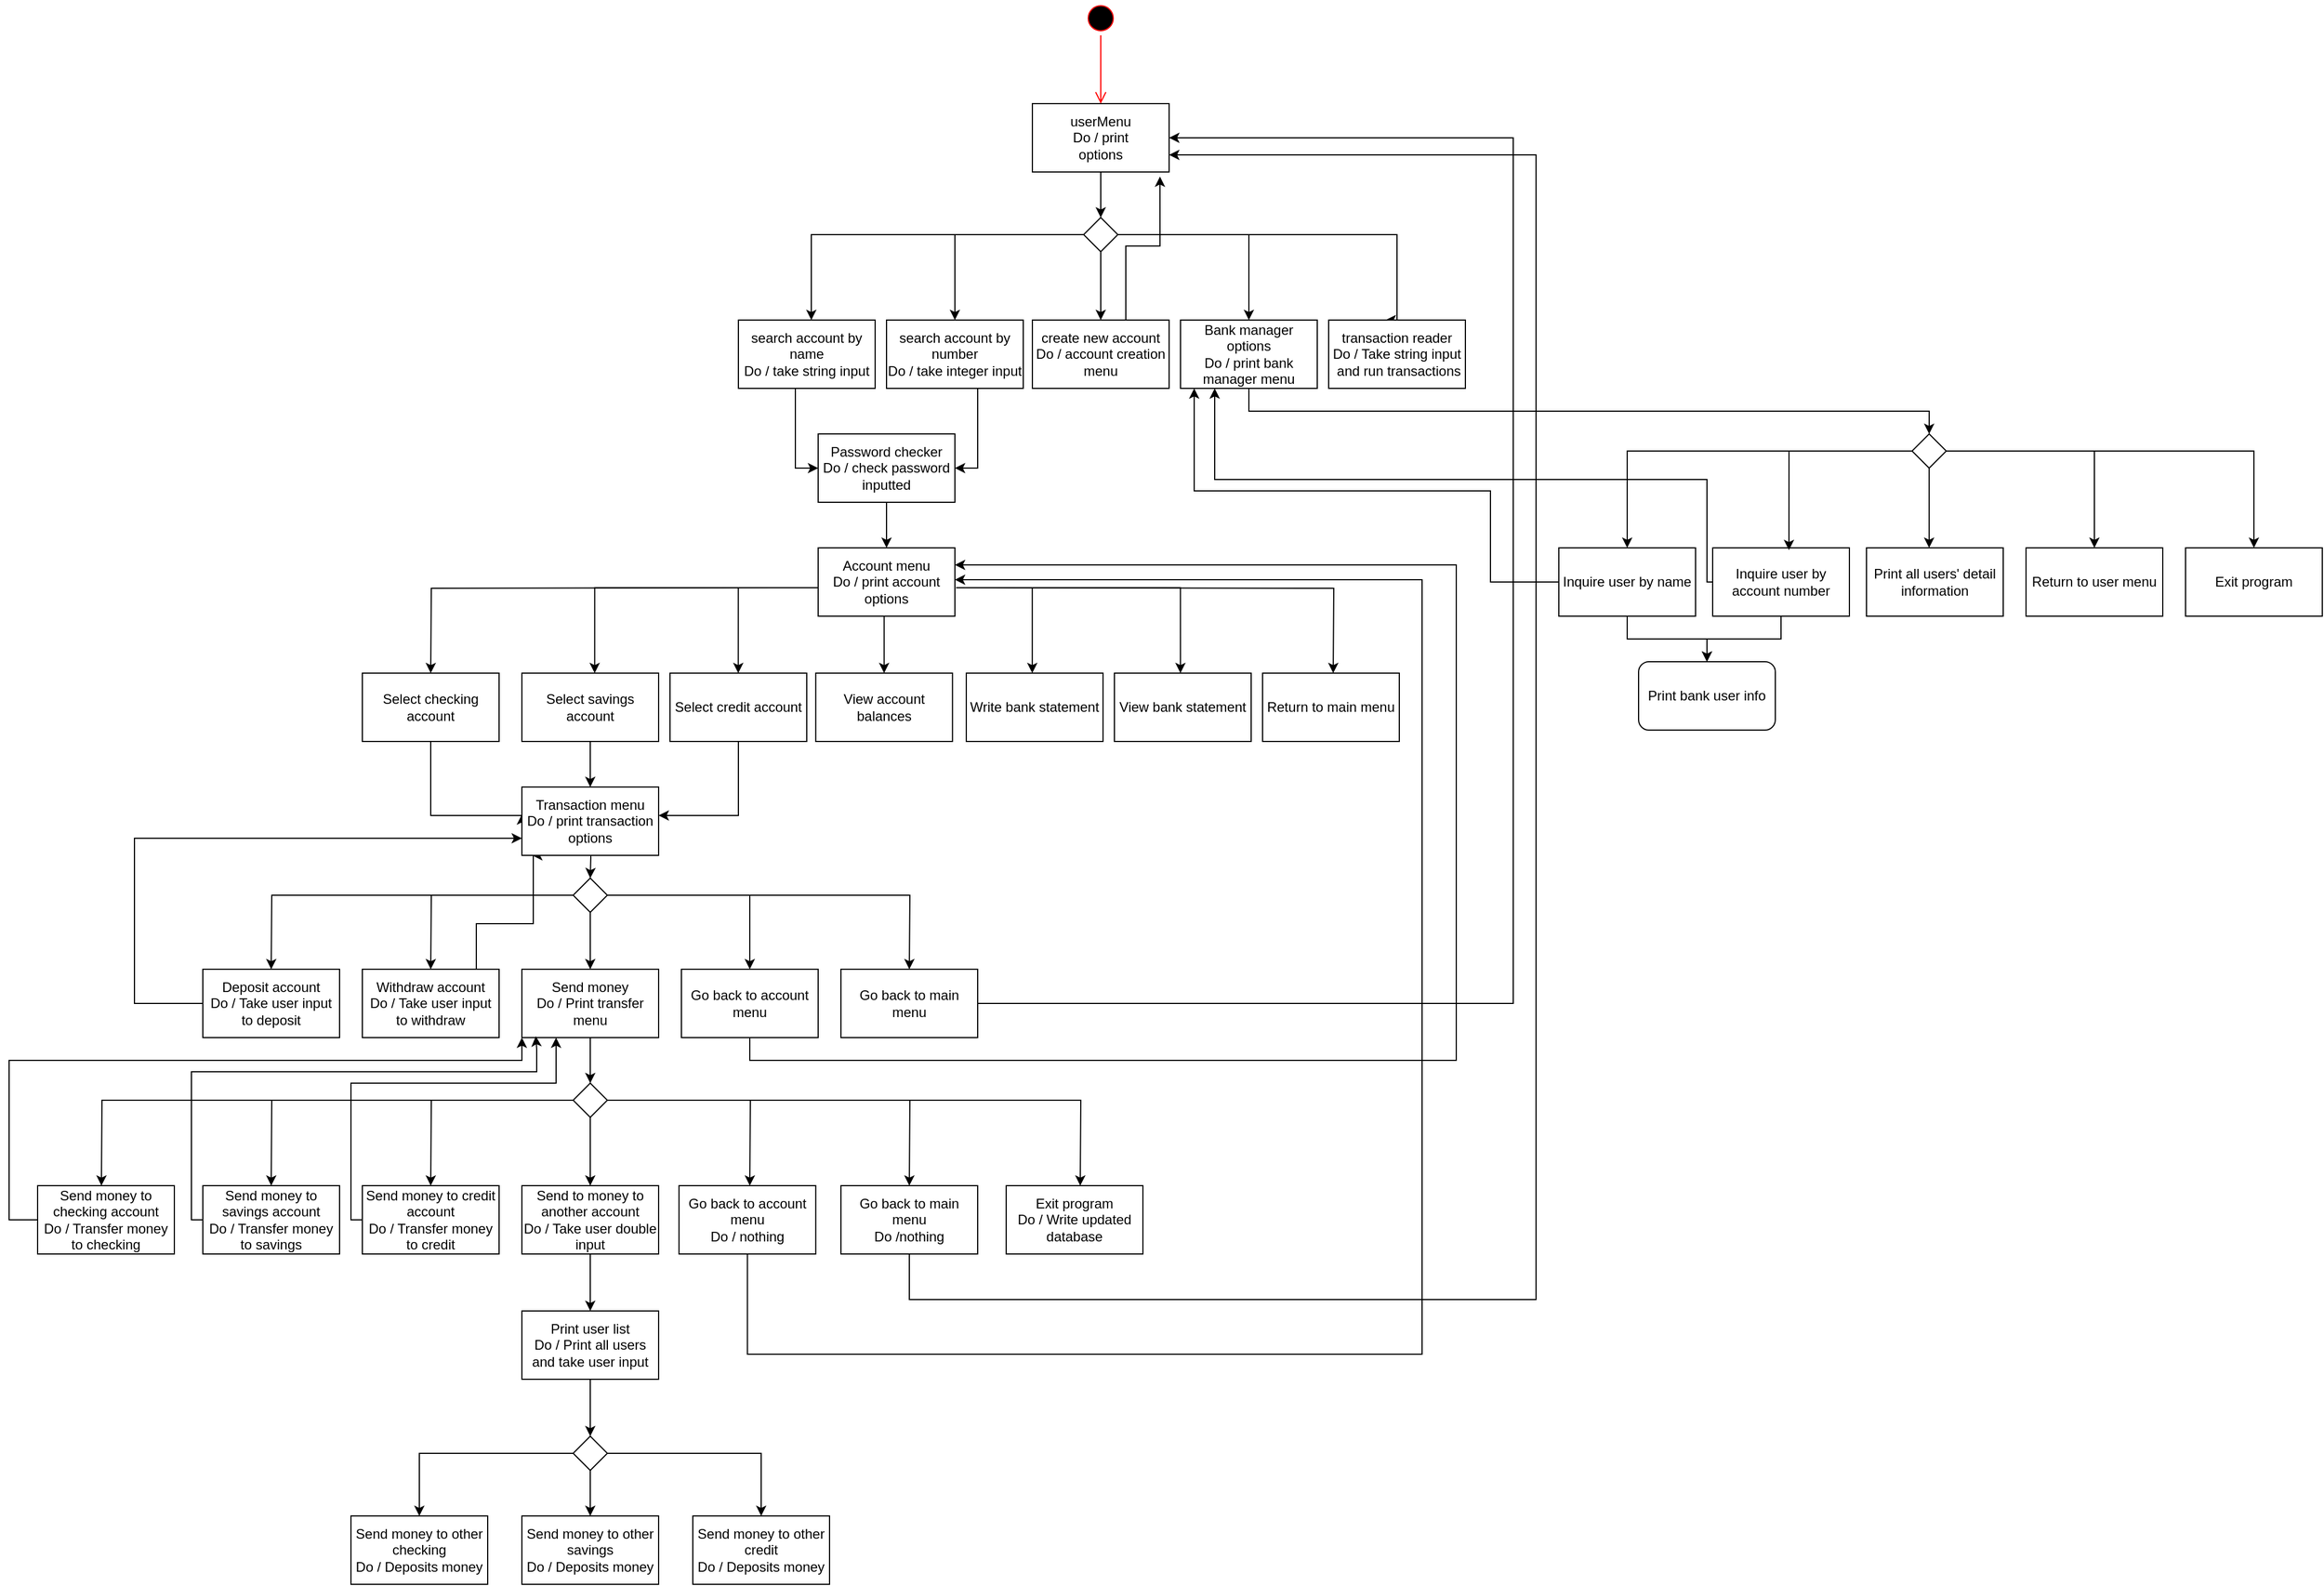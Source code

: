 <mxfile version="13.5.1" type="device"><diagram id="cX1HD_6pwqW_YHeZQJCY" name="Page-1"><mxGraphModel dx="3073" dy="2429" grid="1" gridSize="10" guides="1" tooltips="1" connect="1" arrows="1" fold="1" page="1" pageScale="1" pageWidth="850" pageHeight="1100" math="0" shadow="0"><root><mxCell id="0"/><mxCell id="1" parent="0"/><mxCell id="HVlDCNb6xopbeK3bqv0y-4" style="edgeStyle=orthogonalEdgeStyle;rounded=0;orthogonalLoop=1;jettySize=auto;html=1;" edge="1" parent="1" source="GlajeSC1bGdFFEmdeqAi-1" target="HVlDCNb6xopbeK3bqv0y-5"><mxGeometry relative="1" as="geometry"><mxPoint x="448" y="190" as="targetPoint"/></mxGeometry></mxCell><mxCell id="GlajeSC1bGdFFEmdeqAi-1" value="" style="rounded=0;whiteSpace=wrap;html=1;" parent="1" vertex="1"><mxGeometry x="388" y="80" width="120" height="60" as="geometry"/></mxCell><mxCell id="GlajeSC1bGdFFEmdeqAi-2" value="&lt;div&gt;userMenu&lt;/div&gt;&lt;div&gt;Do / print options&lt;br&gt;&lt;/div&gt;" style="text;html=1;strokeColor=none;fillColor=none;align=center;verticalAlign=middle;whiteSpace=wrap;rounded=0;" parent="1" vertex="1"><mxGeometry x="408" y="100" width="80" height="20" as="geometry"/></mxCell><mxCell id="GlajeSC1bGdFFEmdeqAi-3" value="" style="ellipse;html=1;shape=startState;fillColor=#000000;strokeColor=#ff0000;" parent="1" vertex="1"><mxGeometry x="433" y="-10" width="30" height="30" as="geometry"/></mxCell><mxCell id="GlajeSC1bGdFFEmdeqAi-4" value="" style="edgeStyle=orthogonalEdgeStyle;html=1;verticalAlign=bottom;endArrow=open;endSize=8;strokeColor=#ff0000;" parent="1" source="GlajeSC1bGdFFEmdeqAi-3" edge="1"><mxGeometry relative="1" as="geometry"><mxPoint x="448" y="80" as="targetPoint"/></mxGeometry></mxCell><mxCell id="HVlDCNb6xopbeK3bqv0y-6" style="edgeStyle=orthogonalEdgeStyle;rounded=0;orthogonalLoop=1;jettySize=auto;html=1;" edge="1" parent="1"><mxGeometry relative="1" as="geometry"><mxPoint x="194" y="270" as="targetPoint"/><mxPoint x="429" y="195" as="sourcePoint"/><Array as="points"><mxPoint x="194" y="195"/></Array></mxGeometry></mxCell><mxCell id="HVlDCNb6xopbeK3bqv0y-7" style="edgeStyle=orthogonalEdgeStyle;rounded=0;orthogonalLoop=1;jettySize=auto;html=1;entryX=0.417;entryY=0;entryDx=0;entryDy=0;entryPerimeter=0;" edge="1" parent="1" source="HVlDCNb6xopbeK3bqv0y-5" target="HVlDCNb6xopbeK3bqv0y-16"><mxGeometry relative="1" as="geometry"><mxPoint x="658" y="270" as="targetPoint"/><Array as="points"><mxPoint x="708" y="195"/></Array></mxGeometry></mxCell><mxCell id="HVlDCNb6xopbeK3bqv0y-8" style="edgeStyle=orthogonalEdgeStyle;rounded=0;orthogonalLoop=1;jettySize=auto;html=1;entryX=0.5;entryY=0;entryDx=0;entryDy=0;" edge="1" parent="1" source="HVlDCNb6xopbeK3bqv0y-5" target="HVlDCNb6xopbeK3bqv0y-14"><mxGeometry relative="1" as="geometry"><mxPoint x="448" y="280" as="targetPoint"/></mxGeometry></mxCell><mxCell id="HVlDCNb6xopbeK3bqv0y-9" style="edgeStyle=orthogonalEdgeStyle;rounded=0;orthogonalLoop=1;jettySize=auto;html=1;" edge="1" parent="1" source="HVlDCNb6xopbeK3bqv0y-5"><mxGeometry relative="1" as="geometry"><mxPoint x="578" y="270" as="targetPoint"/><Array as="points"><mxPoint x="578" y="195"/><mxPoint x="578" y="270"/></Array></mxGeometry></mxCell><mxCell id="HVlDCNb6xopbeK3bqv0y-10" style="edgeStyle=orthogonalEdgeStyle;rounded=0;orthogonalLoop=1;jettySize=auto;html=1;" edge="1" parent="1"><mxGeometry relative="1" as="geometry"><mxPoint x="320" y="270" as="targetPoint"/><mxPoint x="435" y="195" as="sourcePoint"/><Array as="points"><mxPoint x="320" y="195"/></Array></mxGeometry></mxCell><mxCell id="HVlDCNb6xopbeK3bqv0y-5" value="" style="rhombus;whiteSpace=wrap;html=1;" vertex="1" parent="1"><mxGeometry x="433" y="180" width="30" height="30" as="geometry"/></mxCell><mxCell id="HVlDCNb6xopbeK3bqv0y-19" style="edgeStyle=orthogonalEdgeStyle;rounded=0;orthogonalLoop=1;jettySize=auto;html=1;entryX=0;entryY=0.5;entryDx=0;entryDy=0;" edge="1" parent="1" source="HVlDCNb6xopbeK3bqv0y-11" target="HVlDCNb6xopbeK3bqv0y-18"><mxGeometry relative="1" as="geometry"><Array as="points"><mxPoint x="180" y="400"/></Array></mxGeometry></mxCell><mxCell id="HVlDCNb6xopbeK3bqv0y-11" value="&lt;div&gt;search account by name&lt;/div&gt;&lt;div&gt;Do / take string input&lt;br&gt;&lt;/div&gt;" style="rounded=0;whiteSpace=wrap;html=1;" vertex="1" parent="1"><mxGeometry x="130" y="270" width="120" height="60" as="geometry"/></mxCell><mxCell id="HVlDCNb6xopbeK3bqv0y-20" style="edgeStyle=orthogonalEdgeStyle;rounded=0;orthogonalLoop=1;jettySize=auto;html=1;entryX=1;entryY=0.5;entryDx=0;entryDy=0;" edge="1" parent="1" source="HVlDCNb6xopbeK3bqv0y-13" target="HVlDCNb6xopbeK3bqv0y-18"><mxGeometry relative="1" as="geometry"><Array as="points"><mxPoint x="340" y="400"/></Array></mxGeometry></mxCell><mxCell id="HVlDCNb6xopbeK3bqv0y-13" value="&lt;div&gt;search account by number &lt;br&gt;&lt;/div&gt;&lt;div&gt;Do / take integer input&lt;br&gt;&lt;/div&gt;" style="rounded=0;whiteSpace=wrap;html=1;" vertex="1" parent="1"><mxGeometry x="260" y="270" width="120" height="60" as="geometry"/></mxCell><mxCell id="HVlDCNb6xopbeK3bqv0y-105" style="edgeStyle=orthogonalEdgeStyle;rounded=0;orthogonalLoop=1;jettySize=auto;html=1;entryX=0.933;entryY=1.067;entryDx=0;entryDy=0;entryPerimeter=0;" edge="1" parent="1" source="HVlDCNb6xopbeK3bqv0y-14" target="GlajeSC1bGdFFEmdeqAi-1"><mxGeometry relative="1" as="geometry"><Array as="points"><mxPoint x="470" y="205"/><mxPoint x="500" y="205"/></Array></mxGeometry></mxCell><mxCell id="HVlDCNb6xopbeK3bqv0y-14" value="&lt;div&gt;create new account &lt;br&gt;&lt;/div&gt;&lt;div&gt;Do / account creation menu&lt;br&gt;&lt;/div&gt;" style="rounded=0;whiteSpace=wrap;html=1;" vertex="1" parent="1"><mxGeometry x="388" y="270" width="120" height="60" as="geometry"/></mxCell><mxCell id="HVlDCNb6xopbeK3bqv0y-108" style="edgeStyle=orthogonalEdgeStyle;rounded=0;orthogonalLoop=1;jettySize=auto;html=1;entryX=0.5;entryY=0;entryDx=0;entryDy=0;" edge="1" parent="1" source="HVlDCNb6xopbeK3bqv0y-15" target="HVlDCNb6xopbeK3bqv0y-106"><mxGeometry relative="1" as="geometry"><Array as="points"><mxPoint x="578" y="350"/><mxPoint x="1175" y="350"/></Array></mxGeometry></mxCell><mxCell id="HVlDCNb6xopbeK3bqv0y-15" value="&lt;div&gt;Bank manager options &lt;br&gt;&lt;/div&gt;&lt;div&gt;Do / print bank manager menu&lt;br&gt;&lt;/div&gt;" style="rounded=0;whiteSpace=wrap;html=1;" vertex="1" parent="1"><mxGeometry x="518" y="270" width="120" height="60" as="geometry"/></mxCell><mxCell id="HVlDCNb6xopbeK3bqv0y-16" value="&lt;div&gt;transaction reader&lt;/div&gt;&lt;div&gt;Do / Take string input&lt;br&gt;&lt;/div&gt;&amp;nbsp;and run transactions" style="rounded=0;whiteSpace=wrap;html=1;" vertex="1" parent="1"><mxGeometry x="648" y="270" width="120" height="60" as="geometry"/></mxCell><mxCell id="HVlDCNb6xopbeK3bqv0y-23" style="edgeStyle=orthogonalEdgeStyle;rounded=0;orthogonalLoop=1;jettySize=auto;html=1;" edge="1" parent="1" source="HVlDCNb6xopbeK3bqv0y-18"><mxGeometry relative="1" as="geometry"><mxPoint x="260" y="470" as="targetPoint"/></mxGeometry></mxCell><mxCell id="HVlDCNb6xopbeK3bqv0y-18" value="&lt;div&gt;Password checker&lt;/div&gt;&lt;div&gt;Do / check password inputted &lt;br&gt;&lt;/div&gt;" style="rounded=0;whiteSpace=wrap;html=1;" vertex="1" parent="1"><mxGeometry x="200" y="370" width="120" height="60" as="geometry"/></mxCell><mxCell id="HVlDCNb6xopbeK3bqv0y-24" style="edgeStyle=orthogonalEdgeStyle;rounded=0;orthogonalLoop=1;jettySize=auto;html=1;" edge="1" parent="1"><mxGeometry relative="1" as="geometry"><mxPoint x="3.88" y="580" as="targetPoint"/><mxPoint x="160" y="505" as="sourcePoint"/><Array as="points"><mxPoint x="3.88" y="505"/></Array></mxGeometry></mxCell><mxCell id="HVlDCNb6xopbeK3bqv0y-25" style="edgeStyle=orthogonalEdgeStyle;rounded=0;orthogonalLoop=1;jettySize=auto;html=1;entryX=0.417;entryY=0;entryDx=0;entryDy=0;entryPerimeter=0;" edge="1" parent="1"><mxGeometry relative="1" as="geometry"><mxPoint x="517.939" y="580" as="targetPoint"/><mxPoint x="330" y="505" as="sourcePoint"/><Array as="points"><mxPoint x="517.88" y="505"/></Array></mxGeometry></mxCell><mxCell id="HVlDCNb6xopbeK3bqv0y-26" style="edgeStyle=orthogonalEdgeStyle;rounded=0;orthogonalLoop=1;jettySize=auto;html=1;entryX=0.5;entryY=0;entryDx=0;entryDy=0;" edge="1" parent="1"><mxGeometry relative="1" as="geometry"><mxPoint x="257.88" y="580" as="targetPoint"/><mxPoint x="257.88" y="520" as="sourcePoint"/></mxGeometry></mxCell><mxCell id="HVlDCNb6xopbeK3bqv0y-27" style="edgeStyle=orthogonalEdgeStyle;rounded=0;orthogonalLoop=1;jettySize=auto;html=1;" edge="1" parent="1"><mxGeometry relative="1" as="geometry"><mxPoint x="387.88" y="580" as="targetPoint"/><mxPoint x="330" y="505" as="sourcePoint"/><Array as="points"><mxPoint x="387.88" y="505"/><mxPoint x="387.88" y="580"/></Array></mxGeometry></mxCell><mxCell id="HVlDCNb6xopbeK3bqv0y-28" style="edgeStyle=orthogonalEdgeStyle;rounded=0;orthogonalLoop=1;jettySize=auto;html=1;" edge="1" parent="1" source="HVlDCNb6xopbeK3bqv0y-89"><mxGeometry relative="1" as="geometry"><mxPoint x="129.88" y="580" as="targetPoint"/><mxPoint x="170" y="505" as="sourcePoint"/><Array as="points"><mxPoint x="130" y="505"/></Array></mxGeometry></mxCell><mxCell id="HVlDCNb6xopbeK3bqv0y-31" style="edgeStyle=orthogonalEdgeStyle;rounded=0;orthogonalLoop=1;jettySize=auto;html=1;" edge="1" parent="1"><mxGeometry relative="1" as="geometry"><mxPoint x="-140" y="580" as="targetPoint"/><mxPoint x="160" y="505" as="sourcePoint"/></mxGeometry></mxCell><mxCell id="HVlDCNb6xopbeK3bqv0y-32" style="edgeStyle=orthogonalEdgeStyle;rounded=0;orthogonalLoop=1;jettySize=auto;html=1;" edge="1" parent="1"><mxGeometry relative="1" as="geometry"><mxPoint x="652" y="580" as="targetPoint"/><mxPoint x="321" y="505" as="sourcePoint"/></mxGeometry></mxCell><mxCell id="HVlDCNb6xopbeK3bqv0y-43" style="edgeStyle=orthogonalEdgeStyle;rounded=0;orthogonalLoop=1;jettySize=auto;html=1;" edge="1" parent="1" source="HVlDCNb6xopbeK3bqv0y-33"><mxGeometry relative="1" as="geometry"><mxPoint x="-60" y="704" as="targetPoint"/><Array as="points"><mxPoint x="-140" y="705"/></Array></mxGeometry></mxCell><mxCell id="HVlDCNb6xopbeK3bqv0y-33" value="Select checking account " style="rounded=0;whiteSpace=wrap;html=1;" vertex="1" parent="1"><mxGeometry x="-200" y="580" width="120" height="60" as="geometry"/></mxCell><mxCell id="HVlDCNb6xopbeK3bqv0y-42" style="edgeStyle=orthogonalEdgeStyle;rounded=0;orthogonalLoop=1;jettySize=auto;html=1;entryX=0.5;entryY=0;entryDx=0;entryDy=0;" edge="1" parent="1" source="HVlDCNb6xopbeK3bqv0y-34" target="HVlDCNb6xopbeK3bqv0y-94"><mxGeometry relative="1" as="geometry"><mxPoint y="670" as="targetPoint"/></mxGeometry></mxCell><mxCell id="HVlDCNb6xopbeK3bqv0y-34" value="Select savings account" style="rounded=0;whiteSpace=wrap;html=1;" vertex="1" parent="1"><mxGeometry x="-60" y="580" width="120" height="60" as="geometry"/></mxCell><mxCell id="HVlDCNb6xopbeK3bqv0y-44" style="edgeStyle=orthogonalEdgeStyle;rounded=0;orthogonalLoop=1;jettySize=auto;html=1;" edge="1" parent="1" source="HVlDCNb6xopbeK3bqv0y-35" target="HVlDCNb6xopbeK3bqv0y-94"><mxGeometry relative="1" as="geometry"><mxPoint x="70" y="705" as="targetPoint"/><Array as="points"><mxPoint x="130" y="705"/></Array></mxGeometry></mxCell><mxCell id="HVlDCNb6xopbeK3bqv0y-35" value="Select credit account" style="rounded=0;whiteSpace=wrap;html=1;" vertex="1" parent="1"><mxGeometry x="70" y="580" width="120" height="60" as="geometry"/></mxCell><mxCell id="HVlDCNb6xopbeK3bqv0y-36" value="View account balances" style="rounded=0;whiteSpace=wrap;html=1;" vertex="1" parent="1"><mxGeometry x="197.88" y="580" width="120" height="60" as="geometry"/></mxCell><mxCell id="HVlDCNb6xopbeK3bqv0y-37" value="Write bank statement" style="rounded=0;whiteSpace=wrap;html=1;" vertex="1" parent="1"><mxGeometry x="330" y="580" width="120" height="60" as="geometry"/></mxCell><mxCell id="HVlDCNb6xopbeK3bqv0y-38" value="View bank statement" style="rounded=0;whiteSpace=wrap;html=1;" vertex="1" parent="1"><mxGeometry x="460" y="580" width="120" height="60" as="geometry"/></mxCell><mxCell id="HVlDCNb6xopbeK3bqv0y-39" value="Return to main menu" style="rounded=0;whiteSpace=wrap;html=1;" vertex="1" parent="1"><mxGeometry x="590" y="580" width="120" height="60" as="geometry"/></mxCell><mxCell id="HVlDCNb6xopbeK3bqv0y-46" style="edgeStyle=orthogonalEdgeStyle;rounded=0;orthogonalLoop=1;jettySize=auto;html=1;" edge="1" parent="1" target="HVlDCNb6xopbeK3bqv0y-45"><mxGeometry relative="1" as="geometry"><mxPoint y="720" as="sourcePoint"/></mxGeometry></mxCell><mxCell id="HVlDCNb6xopbeK3bqv0y-47" style="edgeStyle=orthogonalEdgeStyle;rounded=0;orthogonalLoop=1;jettySize=auto;html=1;" edge="1" parent="1" source="HVlDCNb6xopbeK3bqv0y-45"><mxGeometry relative="1" as="geometry"><mxPoint y="840" as="targetPoint"/></mxGeometry></mxCell><mxCell id="HVlDCNb6xopbeK3bqv0y-48" style="edgeStyle=orthogonalEdgeStyle;rounded=0;orthogonalLoop=1;jettySize=auto;html=1;" edge="1" parent="1" source="HVlDCNb6xopbeK3bqv0y-45"><mxGeometry relative="1" as="geometry"><mxPoint x="-140" y="840" as="targetPoint"/></mxGeometry></mxCell><mxCell id="HVlDCNb6xopbeK3bqv0y-49" style="edgeStyle=orthogonalEdgeStyle;rounded=0;orthogonalLoop=1;jettySize=auto;html=1;" edge="1" parent="1" source="HVlDCNb6xopbeK3bqv0y-45"><mxGeometry relative="1" as="geometry"><mxPoint x="140" y="840" as="targetPoint"/><Array as="points"><mxPoint x="140" y="775"/><mxPoint x="140" y="840"/></Array></mxGeometry></mxCell><mxCell id="HVlDCNb6xopbeK3bqv0y-50" style="edgeStyle=orthogonalEdgeStyle;rounded=0;orthogonalLoop=1;jettySize=auto;html=1;" edge="1" parent="1" source="HVlDCNb6xopbeK3bqv0y-45"><mxGeometry relative="1" as="geometry"><mxPoint x="-280" y="840" as="targetPoint"/></mxGeometry></mxCell><mxCell id="HVlDCNb6xopbeK3bqv0y-51" style="edgeStyle=orthogonalEdgeStyle;rounded=0;orthogonalLoop=1;jettySize=auto;html=1;" edge="1" parent="1" source="HVlDCNb6xopbeK3bqv0y-45"><mxGeometry relative="1" as="geometry"><mxPoint x="280" y="840" as="targetPoint"/></mxGeometry></mxCell><mxCell id="HVlDCNb6xopbeK3bqv0y-45" value="" style="rhombus;whiteSpace=wrap;html=1;" vertex="1" parent="1"><mxGeometry x="-15" y="760" width="30" height="30" as="geometry"/></mxCell><mxCell id="HVlDCNb6xopbeK3bqv0y-98" style="edgeStyle=orthogonalEdgeStyle;rounded=0;orthogonalLoop=1;jettySize=auto;html=1;entryX=0;entryY=0.75;entryDx=0;entryDy=0;" edge="1" parent="1" source="HVlDCNb6xopbeK3bqv0y-52" target="HVlDCNb6xopbeK3bqv0y-94"><mxGeometry relative="1" as="geometry"><Array as="points"><mxPoint x="-400" y="870"/><mxPoint x="-400" y="725"/></Array></mxGeometry></mxCell><mxCell id="HVlDCNb6xopbeK3bqv0y-52" value="&lt;div&gt;Deposit account&lt;/div&gt;&lt;div&gt;Do / Take user input to deposit&lt;br&gt;&lt;/div&gt;" style="rounded=0;whiteSpace=wrap;html=1;" vertex="1" parent="1"><mxGeometry x="-340" y="840" width="120" height="60" as="geometry"/></mxCell><mxCell id="HVlDCNb6xopbeK3bqv0y-99" style="edgeStyle=orthogonalEdgeStyle;rounded=0;orthogonalLoop=1;jettySize=auto;html=1;entryX=0.075;entryY=1;entryDx=0;entryDy=0;entryPerimeter=0;" edge="1" parent="1" source="HVlDCNb6xopbeK3bqv0y-53" target="HVlDCNb6xopbeK3bqv0y-94"><mxGeometry relative="1" as="geometry"><Array as="points"><mxPoint x="-100" y="800"/><mxPoint x="-50" y="800"/></Array></mxGeometry></mxCell><mxCell id="HVlDCNb6xopbeK3bqv0y-53" value="&lt;div&gt;Withdraw account&lt;/div&gt;&lt;div&gt;Do / Take user input to withdraw&lt;br&gt;&lt;/div&gt;" style="rounded=0;whiteSpace=wrap;html=1;" vertex="1" parent="1"><mxGeometry x="-200" y="840" width="120" height="60" as="geometry"/></mxCell><mxCell id="HVlDCNb6xopbeK3bqv0y-59" style="edgeStyle=orthogonalEdgeStyle;rounded=0;orthogonalLoop=1;jettySize=auto;html=1;entryX=0.5;entryY=0;entryDx=0;entryDy=0;" edge="1" parent="1" source="HVlDCNb6xopbeK3bqv0y-54" target="HVlDCNb6xopbeK3bqv0y-57"><mxGeometry relative="1" as="geometry"/></mxCell><mxCell id="HVlDCNb6xopbeK3bqv0y-54" value="&lt;div&gt;Send money&lt;/div&gt;&lt;div&gt;Do / Print transfer menu&lt;br&gt;&lt;/div&gt;" style="rounded=0;whiteSpace=wrap;html=1;" vertex="1" parent="1"><mxGeometry x="-60" y="840" width="120" height="60" as="geometry"/></mxCell><mxCell id="HVlDCNb6xopbeK3bqv0y-96" style="edgeStyle=orthogonalEdgeStyle;rounded=0;orthogonalLoop=1;jettySize=auto;html=1;entryX=1;entryY=0.25;entryDx=0;entryDy=0;" edge="1" parent="1" source="HVlDCNb6xopbeK3bqv0y-55" target="HVlDCNb6xopbeK3bqv0y-89"><mxGeometry relative="1" as="geometry"><Array as="points"><mxPoint x="140" y="920"/><mxPoint x="760" y="920"/><mxPoint x="760" y="485"/></Array></mxGeometry></mxCell><mxCell id="HVlDCNb6xopbeK3bqv0y-55" value="Go back to account menu" style="rounded=0;whiteSpace=wrap;html=1;" vertex="1" parent="1"><mxGeometry x="80" y="840" width="120" height="60" as="geometry"/></mxCell><mxCell id="HVlDCNb6xopbeK3bqv0y-97" style="edgeStyle=orthogonalEdgeStyle;rounded=0;orthogonalLoop=1;jettySize=auto;html=1;entryX=1;entryY=0.5;entryDx=0;entryDy=0;" edge="1" parent="1" source="HVlDCNb6xopbeK3bqv0y-56" target="GlajeSC1bGdFFEmdeqAi-1"><mxGeometry relative="1" as="geometry"><mxPoint x="820" y="78" as="targetPoint"/><Array as="points"><mxPoint x="810" y="870"/><mxPoint x="810" y="110"/></Array></mxGeometry></mxCell><mxCell id="HVlDCNb6xopbeK3bqv0y-56" value="Go back to main menu " style="rounded=0;whiteSpace=wrap;html=1;" vertex="1" parent="1"><mxGeometry x="220" y="840" width="120" height="60" as="geometry"/></mxCell><mxCell id="HVlDCNb6xopbeK3bqv0y-60" style="edgeStyle=orthogonalEdgeStyle;rounded=0;orthogonalLoop=1;jettySize=auto;html=1;" edge="1" parent="1" source="HVlDCNb6xopbeK3bqv0y-57"><mxGeometry relative="1" as="geometry"><mxPoint y="1030" as="targetPoint"/></mxGeometry></mxCell><mxCell id="HVlDCNb6xopbeK3bqv0y-61" style="edgeStyle=orthogonalEdgeStyle;rounded=0;orthogonalLoop=1;jettySize=auto;html=1;" edge="1" parent="1" source="HVlDCNb6xopbeK3bqv0y-57"><mxGeometry relative="1" as="geometry"><mxPoint x="-140" y="1030" as="targetPoint"/></mxGeometry></mxCell><mxCell id="HVlDCNb6xopbeK3bqv0y-62" style="edgeStyle=orthogonalEdgeStyle;rounded=0;orthogonalLoop=1;jettySize=auto;html=1;" edge="1" parent="1" source="HVlDCNb6xopbeK3bqv0y-57"><mxGeometry relative="1" as="geometry"><mxPoint x="-280" y="1030" as="targetPoint"/></mxGeometry></mxCell><mxCell id="HVlDCNb6xopbeK3bqv0y-63" style="edgeStyle=orthogonalEdgeStyle;rounded=0;orthogonalLoop=1;jettySize=auto;html=1;" edge="1" parent="1" source="HVlDCNb6xopbeK3bqv0y-57"><mxGeometry relative="1" as="geometry"><mxPoint x="140" y="1030" as="targetPoint"/></mxGeometry></mxCell><mxCell id="HVlDCNb6xopbeK3bqv0y-64" style="edgeStyle=orthogonalEdgeStyle;rounded=0;orthogonalLoop=1;jettySize=auto;html=1;" edge="1" parent="1" source="HVlDCNb6xopbeK3bqv0y-57"><mxGeometry relative="1" as="geometry"><mxPoint x="280" y="1030" as="targetPoint"/></mxGeometry></mxCell><mxCell id="HVlDCNb6xopbeK3bqv0y-65" style="edgeStyle=orthogonalEdgeStyle;rounded=0;orthogonalLoop=1;jettySize=auto;html=1;" edge="1" parent="1" source="HVlDCNb6xopbeK3bqv0y-57"><mxGeometry relative="1" as="geometry"><mxPoint x="-429" y="1030" as="targetPoint"/></mxGeometry></mxCell><mxCell id="HVlDCNb6xopbeK3bqv0y-66" style="edgeStyle=orthogonalEdgeStyle;rounded=0;orthogonalLoop=1;jettySize=auto;html=1;" edge="1" parent="1" source="HVlDCNb6xopbeK3bqv0y-57"><mxGeometry relative="1" as="geometry"><mxPoint x="430" y="1030" as="targetPoint"/></mxGeometry></mxCell><mxCell id="HVlDCNb6xopbeK3bqv0y-57" value="" style="rhombus;whiteSpace=wrap;html=1;" vertex="1" parent="1"><mxGeometry x="-15" y="940" width="30" height="30" as="geometry"/></mxCell><mxCell id="HVlDCNb6xopbeK3bqv0y-86" style="edgeStyle=orthogonalEdgeStyle;rounded=0;orthogonalLoop=1;jettySize=auto;html=1;" edge="1" parent="1" source="HVlDCNb6xopbeK3bqv0y-67" target="HVlDCNb6xopbeK3bqv0y-54"><mxGeometry relative="1" as="geometry"><mxPoint x="-70" y="910" as="targetPoint"/><Array as="points"><mxPoint x="-510" y="1060"/><mxPoint x="-510" y="920"/><mxPoint x="-60" y="920"/></Array></mxGeometry></mxCell><mxCell id="HVlDCNb6xopbeK3bqv0y-67" value="&lt;div&gt;Send money to checking account &lt;br&gt;&lt;/div&gt;&lt;div&gt;Do / Transfer money to checking&lt;br&gt;&lt;/div&gt;" style="rounded=0;whiteSpace=wrap;html=1;" vertex="1" parent="1"><mxGeometry x="-485" y="1030" width="120" height="60" as="geometry"/></mxCell><mxCell id="HVlDCNb6xopbeK3bqv0y-87" style="edgeStyle=orthogonalEdgeStyle;rounded=0;orthogonalLoop=1;jettySize=auto;html=1;entryX=0.102;entryY=0.98;entryDx=0;entryDy=0;entryPerimeter=0;" edge="1" parent="1" source="HVlDCNb6xopbeK3bqv0y-68" target="HVlDCNb6xopbeK3bqv0y-54"><mxGeometry relative="1" as="geometry"><mxPoint x="-44" y="902" as="targetPoint"/><Array as="points"><mxPoint x="-350" y="1060"/><mxPoint x="-350" y="930"/><mxPoint x="-47" y="930"/><mxPoint x="-47" y="910"/></Array></mxGeometry></mxCell><mxCell id="HVlDCNb6xopbeK3bqv0y-68" value="&lt;div&gt;Send money to savings account &lt;br&gt;&lt;/div&gt;Do / Transfer money to savings" style="rounded=0;whiteSpace=wrap;html=1;" vertex="1" parent="1"><mxGeometry x="-340" y="1030" width="120" height="60" as="geometry"/></mxCell><mxCell id="HVlDCNb6xopbeK3bqv0y-88" style="edgeStyle=orthogonalEdgeStyle;rounded=0;orthogonalLoop=1;jettySize=auto;html=1;entryX=0.25;entryY=1;entryDx=0;entryDy=0;" edge="1" parent="1" source="HVlDCNb6xopbeK3bqv0y-69" target="HVlDCNb6xopbeK3bqv0y-54"><mxGeometry relative="1" as="geometry"><Array as="points"><mxPoint x="-210" y="1060"/><mxPoint x="-210" y="940"/><mxPoint x="-30" y="940"/></Array></mxGeometry></mxCell><mxCell id="HVlDCNb6xopbeK3bqv0y-69" value="&lt;div&gt;Send money to credit account &lt;br&gt;&lt;/div&gt;&lt;div&gt;Do / Transfer money to credit&lt;br&gt;&lt;/div&gt;" style="rounded=0;whiteSpace=wrap;html=1;" vertex="1" parent="1"><mxGeometry x="-200" y="1030" width="120" height="60" as="geometry"/></mxCell><mxCell id="HVlDCNb6xopbeK3bqv0y-75" style="edgeStyle=orthogonalEdgeStyle;rounded=0;orthogonalLoop=1;jettySize=auto;html=1;entryX=0.5;entryY=0;entryDx=0;entryDy=0;" edge="1" parent="1" source="HVlDCNb6xopbeK3bqv0y-70"><mxGeometry relative="1" as="geometry"><mxPoint y="1140" as="targetPoint"/></mxGeometry></mxCell><mxCell id="HVlDCNb6xopbeK3bqv0y-70" value="&lt;div&gt;Send to money to another account &lt;br&gt;&lt;/div&gt;&lt;div&gt;Do / Take user double input &lt;br&gt;&lt;/div&gt;" style="rounded=0;whiteSpace=wrap;html=1;" vertex="1" parent="1"><mxGeometry x="-60" y="1030" width="120" height="60" as="geometry"/></mxCell><mxCell id="HVlDCNb6xopbeK3bqv0y-100" style="edgeStyle=orthogonalEdgeStyle;rounded=0;orthogonalLoop=1;jettySize=auto;html=1;" edge="1" parent="1"><mxGeometry relative="1" as="geometry"><mxPoint x="137.9" y="1088" as="sourcePoint"/><mxPoint x="320" y="498" as="targetPoint"/><Array as="points"><mxPoint x="138" y="1178"/><mxPoint x="730" y="1178"/><mxPoint x="730" y="498"/></Array></mxGeometry></mxCell><mxCell id="HVlDCNb6xopbeK3bqv0y-71" value="&lt;div&gt;Go back to account menu &lt;br&gt;&lt;/div&gt;&lt;div&gt;Do / nothing&lt;br&gt;&lt;/div&gt;" style="rounded=0;whiteSpace=wrap;html=1;" vertex="1" parent="1"><mxGeometry x="77.88" y="1030" width="120" height="60" as="geometry"/></mxCell><mxCell id="HVlDCNb6xopbeK3bqv0y-101" style="edgeStyle=orthogonalEdgeStyle;rounded=0;orthogonalLoop=1;jettySize=auto;html=1;entryX=1;entryY=0.75;entryDx=0;entryDy=0;" edge="1" parent="1" source="HVlDCNb6xopbeK3bqv0y-72" target="GlajeSC1bGdFFEmdeqAi-1"><mxGeometry relative="1" as="geometry"><Array as="points"><mxPoint x="280" y="1130"/><mxPoint x="830" y="1130"/><mxPoint x="830" y="125"/></Array></mxGeometry></mxCell><mxCell id="HVlDCNb6xopbeK3bqv0y-72" value="&lt;div&gt;Go back to main menu&lt;/div&gt;&lt;div&gt;Do /nothing&lt;br&gt;&lt;/div&gt;" style="rounded=0;whiteSpace=wrap;html=1;" vertex="1" parent="1"><mxGeometry x="220" y="1030" width="120" height="60" as="geometry"/></mxCell><mxCell id="HVlDCNb6xopbeK3bqv0y-73" value="&lt;div&gt;Exit program&lt;/div&gt;&lt;div&gt;Do / Write updated database&lt;br&gt;&lt;/div&gt;" style="rounded=0;whiteSpace=wrap;html=1;" vertex="1" parent="1"><mxGeometry x="365" y="1030" width="120" height="60" as="geometry"/></mxCell><mxCell id="HVlDCNb6xopbeK3bqv0y-78" style="edgeStyle=orthogonalEdgeStyle;rounded=0;orthogonalLoop=1;jettySize=auto;html=1;" edge="1" parent="1" source="HVlDCNb6xopbeK3bqv0y-76"><mxGeometry relative="1" as="geometry"><mxPoint y="1250" as="targetPoint"/></mxGeometry></mxCell><mxCell id="HVlDCNb6xopbeK3bqv0y-76" value="&lt;div&gt;Print user list &lt;br&gt;&lt;/div&gt;&lt;div&gt;Do / Print all users and take user input&lt;br&gt;&lt;/div&gt;" style="rounded=0;whiteSpace=wrap;html=1;" vertex="1" parent="1"><mxGeometry x="-60" y="1140" width="120" height="60" as="geometry"/></mxCell><mxCell id="HVlDCNb6xopbeK3bqv0y-83" style="edgeStyle=orthogonalEdgeStyle;rounded=0;orthogonalLoop=1;jettySize=auto;html=1;" edge="1" parent="1" source="HVlDCNb6xopbeK3bqv0y-79" target="HVlDCNb6xopbeK3bqv0y-81"><mxGeometry relative="1" as="geometry"/></mxCell><mxCell id="HVlDCNb6xopbeK3bqv0y-84" style="edgeStyle=orthogonalEdgeStyle;rounded=0;orthogonalLoop=1;jettySize=auto;html=1;entryX=0.5;entryY=0;entryDx=0;entryDy=0;" edge="1" parent="1" source="HVlDCNb6xopbeK3bqv0y-79" target="HVlDCNb6xopbeK3bqv0y-80"><mxGeometry relative="1" as="geometry"/></mxCell><mxCell id="HVlDCNb6xopbeK3bqv0y-85" style="edgeStyle=orthogonalEdgeStyle;rounded=0;orthogonalLoop=1;jettySize=auto;html=1;" edge="1" parent="1" source="HVlDCNb6xopbeK3bqv0y-79" target="HVlDCNb6xopbeK3bqv0y-82"><mxGeometry relative="1" as="geometry"/></mxCell><mxCell id="HVlDCNb6xopbeK3bqv0y-79" value="" style="rhombus;whiteSpace=wrap;html=1;" vertex="1" parent="1"><mxGeometry x="-15" y="1250" width="30" height="30" as="geometry"/></mxCell><mxCell id="HVlDCNb6xopbeK3bqv0y-80" value="&lt;div&gt;Send money to other checking &lt;br&gt;&lt;/div&gt;&lt;div&gt;Do / Deposits money&lt;br&gt;&lt;/div&gt;" style="rounded=0;whiteSpace=wrap;html=1;" vertex="1" parent="1"><mxGeometry x="-210" y="1320" width="120" height="60" as="geometry"/></mxCell><mxCell id="HVlDCNb6xopbeK3bqv0y-81" value="&lt;div&gt;Send money to other savings &lt;br&gt;&lt;/div&gt;&lt;div&gt;Do / Deposits money&lt;br&gt;&lt;/div&gt;" style="rounded=0;whiteSpace=wrap;html=1;" vertex="1" parent="1"><mxGeometry x="-60" y="1320" width="120" height="60" as="geometry"/></mxCell><mxCell id="HVlDCNb6xopbeK3bqv0y-82" value="&lt;div&gt;Send money to other credit&lt;br&gt;&lt;/div&gt;&lt;div&gt;Do / Deposits money&lt;br&gt;&lt;/div&gt;" style="rounded=0;whiteSpace=wrap;html=1;" vertex="1" parent="1"><mxGeometry x="90" y="1320" width="120" height="60" as="geometry"/></mxCell><mxCell id="HVlDCNb6xopbeK3bqv0y-89" value="&lt;div&gt;Account menu &lt;br&gt;&lt;/div&gt;&lt;div&gt;Do / print account options&lt;br&gt;&lt;/div&gt;" style="rounded=0;whiteSpace=wrap;html=1;" vertex="1" parent="1"><mxGeometry x="200" y="470" width="120" height="60" as="geometry"/></mxCell><mxCell id="HVlDCNb6xopbeK3bqv0y-94" value="&lt;div&gt;Transaction menu &lt;br&gt;&lt;/div&gt;&lt;div&gt;Do / print transaction options&lt;br&gt;&lt;/div&gt;" style="rounded=0;whiteSpace=wrap;html=1;" vertex="1" parent="1"><mxGeometry x="-60" y="680" width="120" height="60" as="geometry"/></mxCell><mxCell id="HVlDCNb6xopbeK3bqv0y-126" style="edgeStyle=orthogonalEdgeStyle;rounded=0;orthogonalLoop=1;jettySize=auto;html=1;entryX=0.25;entryY=1;entryDx=0;entryDy=0;" edge="1" parent="1" source="HVlDCNb6xopbeK3bqv0y-103" target="HVlDCNb6xopbeK3bqv0y-15"><mxGeometry relative="1" as="geometry"><Array as="points"><mxPoint x="980" y="500"/><mxPoint x="980" y="410"/><mxPoint x="548" y="410"/></Array></mxGeometry></mxCell><mxCell id="HVlDCNb6xopbeK3bqv0y-127" style="edgeStyle=orthogonalEdgeStyle;rounded=0;orthogonalLoop=1;jettySize=auto;html=1;" edge="1" parent="1" source="HVlDCNb6xopbeK3bqv0y-103" target="HVlDCNb6xopbeK3bqv0y-123"><mxGeometry relative="1" as="geometry"/></mxCell><mxCell id="HVlDCNb6xopbeK3bqv0y-103" value="Inquire user by account number" style="rounded=0;whiteSpace=wrap;html=1;" vertex="1" parent="1"><mxGeometry x="985" y="470" width="120" height="60" as="geometry"/></mxCell><mxCell id="HVlDCNb6xopbeK3bqv0y-114" style="edgeStyle=orthogonalEdgeStyle;rounded=0;orthogonalLoop=1;jettySize=auto;html=1;entryX=0.558;entryY=0.033;entryDx=0;entryDy=0;entryPerimeter=0;" edge="1" parent="1" source="HVlDCNb6xopbeK3bqv0y-106" target="HVlDCNb6xopbeK3bqv0y-103"><mxGeometry relative="1" as="geometry"/></mxCell><mxCell id="HVlDCNb6xopbeK3bqv0y-115" style="edgeStyle=orthogonalEdgeStyle;rounded=0;orthogonalLoop=1;jettySize=auto;html=1;entryX=0.5;entryY=0;entryDx=0;entryDy=0;" edge="1" parent="1" source="HVlDCNb6xopbeK3bqv0y-106" target="HVlDCNb6xopbeK3bqv0y-110"><mxGeometry relative="1" as="geometry"/></mxCell><mxCell id="HVlDCNb6xopbeK3bqv0y-116" style="edgeStyle=orthogonalEdgeStyle;rounded=0;orthogonalLoop=1;jettySize=auto;html=1;entryX=0.5;entryY=0;entryDx=0;entryDy=0;" edge="1" parent="1" source="HVlDCNb6xopbeK3bqv0y-106" target="HVlDCNb6xopbeK3bqv0y-111"><mxGeometry relative="1" as="geometry"/></mxCell><mxCell id="HVlDCNb6xopbeK3bqv0y-118" style="edgeStyle=orthogonalEdgeStyle;rounded=0;orthogonalLoop=1;jettySize=auto;html=1;entryX=0.5;entryY=0;entryDx=0;entryDy=0;" edge="1" parent="1" source="HVlDCNb6xopbeK3bqv0y-106" target="HVlDCNb6xopbeK3bqv0y-112"><mxGeometry relative="1" as="geometry"/></mxCell><mxCell id="HVlDCNb6xopbeK3bqv0y-122" style="edgeStyle=orthogonalEdgeStyle;rounded=0;orthogonalLoop=1;jettySize=auto;html=1;entryX=0.458;entryY=0;entryDx=0;entryDy=0;entryPerimeter=0;" edge="1" parent="1" source="HVlDCNb6xopbeK3bqv0y-106" target="HVlDCNb6xopbeK3bqv0y-109"><mxGeometry relative="1" as="geometry"/></mxCell><mxCell id="HVlDCNb6xopbeK3bqv0y-106" value="" style="rhombus;whiteSpace=wrap;html=1;" vertex="1" parent="1"><mxGeometry x="1160" y="370" width="30" height="30" as="geometry"/></mxCell><mxCell id="HVlDCNb6xopbeK3bqv0y-109" value="Print all users' detail information" style="rounded=0;whiteSpace=wrap;html=1;" vertex="1" parent="1"><mxGeometry x="1120" y="470" width="120" height="60" as="geometry"/></mxCell><mxCell id="HVlDCNb6xopbeK3bqv0y-125" style="edgeStyle=orthogonalEdgeStyle;rounded=0;orthogonalLoop=1;jettySize=auto;html=1;entryX=0.1;entryY=1;entryDx=0;entryDy=0;entryPerimeter=0;" edge="1" parent="1" source="HVlDCNb6xopbeK3bqv0y-110" target="HVlDCNb6xopbeK3bqv0y-15"><mxGeometry relative="1" as="geometry"><Array as="points"><mxPoint x="790" y="500"/><mxPoint x="790" y="420"/><mxPoint x="530" y="420"/></Array></mxGeometry></mxCell><mxCell id="HVlDCNb6xopbeK3bqv0y-128" style="edgeStyle=orthogonalEdgeStyle;rounded=0;orthogonalLoop=1;jettySize=auto;html=1;entryX=0.5;entryY=0;entryDx=0;entryDy=0;" edge="1" parent="1" source="HVlDCNb6xopbeK3bqv0y-110" target="HVlDCNb6xopbeK3bqv0y-123"><mxGeometry relative="1" as="geometry"/></mxCell><mxCell id="HVlDCNb6xopbeK3bqv0y-110" value="Inquire user by name" style="rounded=0;whiteSpace=wrap;html=1;" vertex="1" parent="1"><mxGeometry x="850" y="470" width="120" height="60" as="geometry"/></mxCell><mxCell id="HVlDCNb6xopbeK3bqv0y-111" value="Return to user menu " style="rounded=0;whiteSpace=wrap;html=1;" vertex="1" parent="1"><mxGeometry x="1260" y="470" width="120" height="60" as="geometry"/></mxCell><mxCell id="HVlDCNb6xopbeK3bqv0y-112" value="Exit program" style="rounded=0;whiteSpace=wrap;html=1;" vertex="1" parent="1"><mxGeometry x="1400" y="470" width="120" height="60" as="geometry"/></mxCell><mxCell id="HVlDCNb6xopbeK3bqv0y-123" value="Print bank user info" style="rounded=1;whiteSpace=wrap;html=1;" vertex="1" parent="1"><mxGeometry x="920" y="570" width="120" height="60" as="geometry"/></mxCell></root></mxGraphModel></diagram></mxfile>